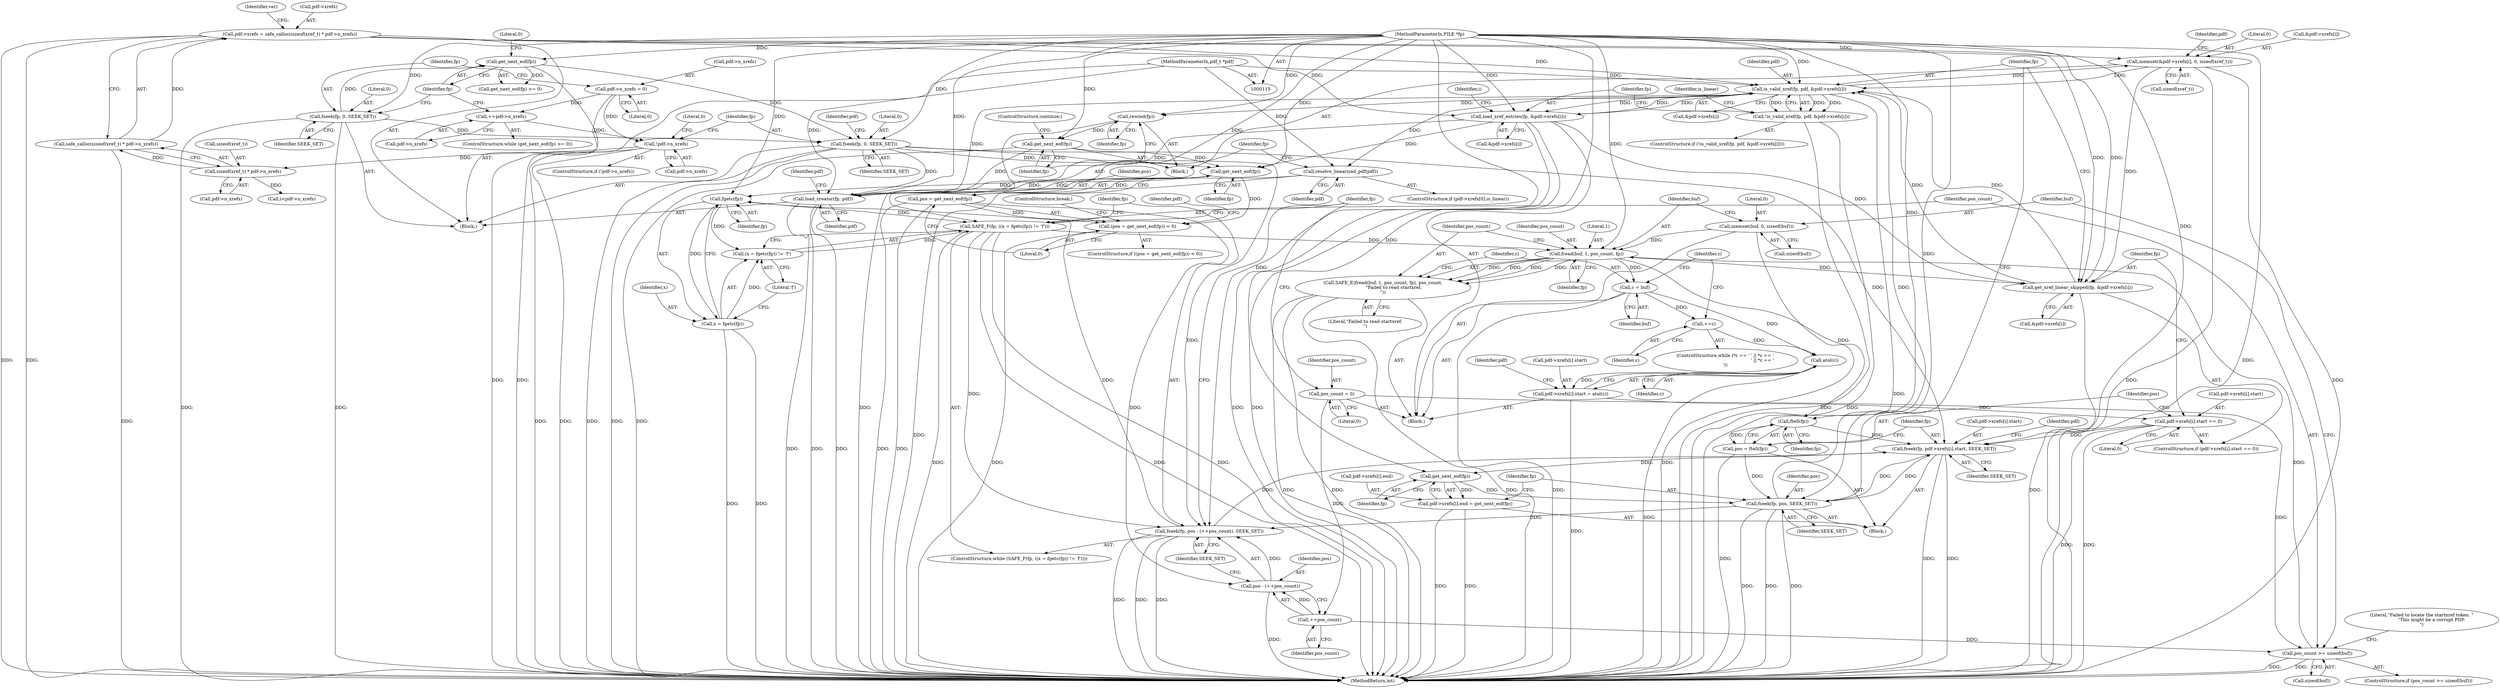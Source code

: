 digraph "0_pdfresurrect_0c4120fffa3dffe97b95c486a120eded82afe8a6_7@API" {
"1000345" [label="(Call,memset(&pdf->xrefs[i], 0, sizeof(xref_t)))"];
"1000159" [label="(Call,pdf->xrefs = safe_calloc(sizeof(xref_t) * pdf->n_xrefs))"];
"1000163" [label="(Call,safe_calloc(sizeof(xref_t) * pdf->n_xrefs))"];
"1000164" [label="(Call,sizeof(xref_t) * pdf->n_xrefs)"];
"1000149" [label="(Call,!pdf->n_xrefs)"];
"1000144" [label="(Call,++pdf->n_xrefs)"];
"1000130" [label="(Call,pdf->n_xrefs = 0)"];
"1000326" [label="(Call,is_valid_xref(fp, pdf, &pdf->xrefs[i]))"];
"1000286" [label="(Call,get_xref_linear_skipped(fp, &pdf->xrefs[i]))"];
"1000239" [label="(Call,fread(buf, 1, pos_count, fp))"];
"1000233" [label="(Call,memset(buf, 0, sizeof(buf)))"];
"1000223" [label="(Call,pos_count >= sizeof(buf))"];
"1000219" [label="(Call,++pos_count)"];
"1000203" [label="(Call,pos_count = 0)"];
"1000207" [label="(Call,SAFE_F(fp, ((x = fgetc(fp)) != 'f')))"];
"1000212" [label="(Call,fgetc(fp))"];
"1000189" [label="(Call,get_next_eof(fp))"];
"1000369" [label="(Call,load_xref_entries(fp, &pdf->xrefs[i]))"];
"1000116" [label="(MethodParameterIn,FILE *fp)"];
"1000366" [label="(Call,get_next_eof(fp))"];
"1000364" [label="(Call,rewind(fp))"];
"1000155" [label="(Call,fseek(fp, 0, SEEK_SET))"];
"1000141" [label="(Call,get_next_eof(fp))"];
"1000135" [label="(Call,fseek(fp, 0, SEEK_SET))"];
"1000215" [label="(Call,fseek(fp, pos - (++pos_count), SEEK_SET))"];
"1000217" [label="(Call,pos - (++pos_count))"];
"1000187" [label="(Call,pos = get_next_eof(fp))"];
"1000320" [label="(Call,fseek(fp, pos, SEEK_SET))"];
"1000318" [label="(Call,get_next_eof(fp))"];
"1000300" [label="(Call,fseek(fp, pdf->xrefs[i].start, SEEK_SET))"];
"1000298" [label="(Call,ftell(fp))"];
"1000277" [label="(Call,pdf->xrefs[i].start == 0)"];
"1000266" [label="(Call,pdf->xrefs[i].start = atol(c))"];
"1000274" [label="(Call,atol(c))"];
"1000264" [label="(Call,++c)"];
"1000246" [label="(Call,c = buf)"];
"1000296" [label="(Call,pos = ftell(fp))"];
"1000209" [label="(Call,(x = fgetc(fp)) != 'f')"];
"1000210" [label="(Call,x = fgetc(fp))"];
"1000345" [label="(Call,memset(&pdf->xrefs[i], 0, sizeof(xref_t)))"];
"1000117" [label="(MethodParameterIn,pdf_t *pdf)"];
"1000325" [label="(Call,!is_valid_xref(fp, pdf, &pdf->xrefs[i]))"];
"1000186" [label="(Call,(pos = get_next_eof(fp)) < 0)"];
"1000238" [label="(Call,SAFE_E(fread(buf, 1, pos_count, fp), pos_count,\n               \"Failed to read startxref.\n\"))"];
"1000310" [label="(Call,pdf->xrefs[i].end = get_next_eof(fp))"];
"1000387" [label="(Call,load_creator(fp, pdf))"];
"1000385" [label="(Call,resolve_linearized_pdf(pdf))"];
"1000167" [label="(Call,pdf->n_xrefs)"];
"1000183" [label="(Identifier,i)"];
"1000213" [label="(Identifier,fp)"];
"1000223" [label="(Call,pos_count >= sizeof(buf))"];
"1000159" [label="(Call,pdf->xrefs = safe_calloc(sizeof(xref_t) * pdf->n_xrefs))"];
"1000137" [label="(Literal,0)"];
"1000141" [label="(Call,get_next_eof(fp))"];
"1000143" [label="(Literal,0)"];
"1000296" [label="(Call,pos = ftell(fp))"];
"1000191" [label="(Literal,0)"];
"1000150" [label="(Call,pdf->n_xrefs)"];
"1000156" [label="(Identifier,fp)"];
"1000366" [label="(Call,get_next_eof(fp))"];
"1000302" [label="(Call,pdf->xrefs[i].start)"];
"1000140" [label="(Call,get_next_eof(fp) >= 0)"];
"1000130" [label="(Call,pdf->n_xrefs = 0)"];
"1000220" [label="(Identifier,pos_count)"];
"1000324" [label="(ControlStructure,if (!is_valid_xref(fp, pdf, &pdf->xrefs[i])))"];
"1000318" [label="(Call,get_next_eof(fp))"];
"1000311" [label="(Call,pdf->xrefs[i].end)"];
"1000206" [label="(ControlStructure,while (SAFE_F(fp, ((x = fgetc(fp)) != 'f'))))"];
"1000244" [label="(Identifier,pos_count)"];
"1000345" [label="(Call,memset(&pdf->xrefs[i], 0, sizeof(xref_t)))"];
"1000187" [label="(Call,pos = get_next_eof(fp))"];
"1000319" [label="(Identifier,fp)"];
"1000212" [label="(Call,fgetc(fp))"];
"1000185" [label="(ControlStructure,if ((pos = get_next_eof(fp)) < 0))"];
"1000157" [label="(Literal,0)"];
"1000139" [label="(ControlStructure,while (get_next_eof(fp) >= 0))"];
"1000287" [label="(Identifier,fp)"];
"1000371" [label="(Call,&pdf->xrefs[i])"];
"1000144" [label="(Call,++pdf->n_xrefs)"];
"1000211" [label="(Identifier,x)"];
"1000335" [label="(Block,)"];
"1000207" [label="(Call,SAFE_F(fp, ((x = fgetc(fp)) != 'f')))"];
"1000274" [label="(Call,atol(c))"];
"1000281" [label="(Identifier,pdf)"];
"1000323" [label="(Identifier,SEEK_SET)"];
"1000288" [label="(Call,&pdf->xrefs[i])"];
"1000131" [label="(Call,pdf->n_xrefs)"];
"1000275" [label="(Identifier,c)"];
"1000242" [label="(Identifier,pos_count)"];
"1000117" [label="(MethodParameterIn,pdf_t *pdf)"];
"1000276" [label="(ControlStructure,if (pdf->xrefs[i].start == 0))"];
"1000221" [label="(Identifier,SEEK_SET)"];
"1000298" [label="(Call,ftell(fp))"];
"1000285" [label="(Literal,0)"];
"1000337" [label="(Identifier,is_linear)"];
"1000210" [label="(Call,x = fgetc(fp))"];
"1000325" [label="(Call,!is_valid_xref(fp, pdf, &pdf->xrefs[i]))"];
"1000163" [label="(Call,safe_calloc(sizeof(xref_t) * pdf->n_xrefs))"];
"1000171" [label="(Identifier,ver)"];
"1000320" [label="(Call,fseek(fp, pos, SEEK_SET))"];
"1000190" [label="(Identifier,fp)"];
"1000322" [label="(Identifier,pos)"];
"1000134" [label="(Literal,0)"];
"1000217" [label="(Call,pos - (++pos_count))"];
"1000247" [label="(Identifier,c)"];
"1000367" [label="(Identifier,fp)"];
"1000234" [label="(Identifier,buf)"];
"1000394" [label="(MethodReturn,int)"];
"1000299" [label="(Identifier,fp)"];
"1000265" [label="(Identifier,c)"];
"1000192" [label="(ControlStructure,break;)"];
"1000229" [label="(Literal,\"Failed to locate the startxref token. \"\n              \"This might be a corrupt PDF.\n\")"];
"1000225" [label="(Call,sizeof(buf))"];
"1000186" [label="(Call,(pos = get_next_eof(fp)) < 0)"];
"1000215" [label="(Call,fseek(fp, pos - (++pos_count), SEEK_SET))"];
"1000248" [label="(Identifier,buf)"];
"1000241" [label="(Literal,1)"];
"1000314" [label="(Identifier,pdf)"];
"1000236" [label="(Call,sizeof(buf))"];
"1000295" [label="(Block,)"];
"1000148" [label="(ControlStructure,if (!pdf->n_xrefs))"];
"1000208" [label="(Identifier,fp)"];
"1000370" [label="(Identifier,fp)"];
"1000138" [label="(Identifier,SEEK_SET)"];
"1000353" [label="(Call,sizeof(xref_t))"];
"1000352" [label="(Literal,0)"];
"1000266" [label="(Call,pdf->xrefs[i].start = atol(c))"];
"1000267" [label="(Call,pdf->xrefs[i].start)"];
"1000346" [label="(Call,&pdf->xrefs[i])"];
"1000145" [label="(Call,pdf->n_xrefs)"];
"1000243" [label="(Identifier,fp)"];
"1000233" [label="(Call,memset(buf, 0, sizeof(buf)))"];
"1000309" [label="(Identifier,SEEK_SET)"];
"1000118" [label="(Block,)"];
"1000189" [label="(Call,get_next_eof(fp))"];
"1000377" [label="(ControlStructure,if (pdf->xrefs[0].is_linear))"];
"1000136" [label="(Identifier,fp)"];
"1000327" [label="(Identifier,fp)"];
"1000135" [label="(Call,fseek(fp, 0, SEEK_SET))"];
"1000240" [label="(Identifier,buf)"];
"1000392" [label="(Identifier,pdf)"];
"1000209" [label="(Call,(x = fgetc(fp)) != 'f')"];
"1000359" [label="(Identifier,pdf)"];
"1000154" [label="(Literal,0)"];
"1000177" [label="(Call,i<pdf->n_xrefs)"];
"1000365" [label="(Identifier,fp)"];
"1000246" [label="(Call,c = buf)"];
"1000388" [label="(Identifier,fp)"];
"1000253" [label="(Identifier,c)"];
"1000238" [label="(Call,SAFE_E(fread(buf, 1, pos_count, fp), pos_count,\n               \"Failed to read startxref.\n\"))"];
"1000277" [label="(Call,pdf->xrefs[i].start == 0)"];
"1000164" [label="(Call,sizeof(xref_t) * pdf->n_xrefs)"];
"1000264" [label="(Call,++c)"];
"1000297" [label="(Identifier,pos)"];
"1000205" [label="(Literal,0)"];
"1000116" [label="(MethodParameterIn,FILE *fp)"];
"1000161" [label="(Identifier,pdf)"];
"1000204" [label="(Identifier,pos_count)"];
"1000249" [label="(ControlStructure,while (*c == ' ' || *c == '\n' || *c == '\r'))"];
"1000235" [label="(Literal,0)"];
"1000389" [label="(Identifier,pdf)"];
"1000310" [label="(Call,pdf->xrefs[i].end = get_next_eof(fp))"];
"1000301" [label="(Identifier,fp)"];
"1000219" [label="(Call,++pos_count)"];
"1000203" [label="(Call,pos_count = 0)"];
"1000155" [label="(Call,fseek(fp, 0, SEEK_SET))"];
"1000369" [label="(Call,load_xref_entries(fp, &pdf->xrefs[i]))"];
"1000364" [label="(Call,rewind(fp))"];
"1000214" [label="(Literal,'f')"];
"1000326" [label="(Call,is_valid_xref(fp, pdf, &pdf->xrefs[i]))"];
"1000224" [label="(Identifier,pos_count)"];
"1000368" [label="(ControlStructure,continue;)"];
"1000321" [label="(Identifier,fp)"];
"1000160" [label="(Call,pdf->xrefs)"];
"1000239" [label="(Call,fread(buf, 1, pos_count, fp))"];
"1000386" [label="(Identifier,pdf)"];
"1000165" [label="(Call,sizeof(xref_t))"];
"1000385" [label="(Call,resolve_linearized_pdf(pdf))"];
"1000329" [label="(Call,&pdf->xrefs[i])"];
"1000188" [label="(Identifier,pos)"];
"1000222" [label="(ControlStructure,if (pos_count >= sizeof(buf)))"];
"1000158" [label="(Identifier,SEEK_SET)"];
"1000278" [label="(Call,pdf->xrefs[i].start)"];
"1000328" [label="(Identifier,pdf)"];
"1000218" [label="(Identifier,pos)"];
"1000149" [label="(Call,!pdf->n_xrefs)"];
"1000286" [label="(Call,get_xref_linear_skipped(fp, &pdf->xrefs[i]))"];
"1000387" [label="(Call,load_creator(fp, pdf))"];
"1000245" [label="(Literal,\"Failed to read startxref.\n\")"];
"1000142" [label="(Identifier,fp)"];
"1000300" [label="(Call,fseek(fp, pdf->xrefs[i].start, SEEK_SET))"];
"1000197" [label="(Identifier,pdf)"];
"1000216" [label="(Identifier,fp)"];
"1000184" [label="(Block,)"];
"1000345" -> "1000335"  [label="AST: "];
"1000345" -> "1000353"  [label="CFG: "];
"1000346" -> "1000345"  [label="AST: "];
"1000352" -> "1000345"  [label="AST: "];
"1000353" -> "1000345"  [label="AST: "];
"1000359" -> "1000345"  [label="CFG: "];
"1000345" -> "1000394"  [label="DDG: "];
"1000345" -> "1000394"  [label="DDG: "];
"1000345" -> "1000286"  [label="DDG: "];
"1000345" -> "1000326"  [label="DDG: "];
"1000159" -> "1000345"  [label="DDG: "];
"1000326" -> "1000345"  [label="DDG: "];
"1000159" -> "1000118"  [label="AST: "];
"1000159" -> "1000163"  [label="CFG: "];
"1000160" -> "1000159"  [label="AST: "];
"1000163" -> "1000159"  [label="AST: "];
"1000171" -> "1000159"  [label="CFG: "];
"1000159" -> "1000394"  [label="DDG: "];
"1000159" -> "1000394"  [label="DDG: "];
"1000163" -> "1000159"  [label="DDG: "];
"1000159" -> "1000286"  [label="DDG: "];
"1000159" -> "1000326"  [label="DDG: "];
"1000159" -> "1000369"  [label="DDG: "];
"1000163" -> "1000164"  [label="CFG: "];
"1000164" -> "1000163"  [label="AST: "];
"1000163" -> "1000394"  [label="DDG: "];
"1000164" -> "1000163"  [label="DDG: "];
"1000164" -> "1000167"  [label="CFG: "];
"1000165" -> "1000164"  [label="AST: "];
"1000167" -> "1000164"  [label="AST: "];
"1000149" -> "1000164"  [label="DDG: "];
"1000164" -> "1000177"  [label="DDG: "];
"1000149" -> "1000148"  [label="AST: "];
"1000149" -> "1000150"  [label="CFG: "];
"1000150" -> "1000149"  [label="AST: "];
"1000154" -> "1000149"  [label="CFG: "];
"1000156" -> "1000149"  [label="CFG: "];
"1000149" -> "1000394"  [label="DDG: "];
"1000149" -> "1000394"  [label="DDG: "];
"1000144" -> "1000149"  [label="DDG: "];
"1000130" -> "1000149"  [label="DDG: "];
"1000144" -> "1000139"  [label="AST: "];
"1000144" -> "1000145"  [label="CFG: "];
"1000145" -> "1000144"  [label="AST: "];
"1000142" -> "1000144"  [label="CFG: "];
"1000130" -> "1000144"  [label="DDG: "];
"1000130" -> "1000118"  [label="AST: "];
"1000130" -> "1000134"  [label="CFG: "];
"1000131" -> "1000130"  [label="AST: "];
"1000134" -> "1000130"  [label="AST: "];
"1000136" -> "1000130"  [label="CFG: "];
"1000326" -> "1000325"  [label="AST: "];
"1000326" -> "1000329"  [label="CFG: "];
"1000327" -> "1000326"  [label="AST: "];
"1000328" -> "1000326"  [label="AST: "];
"1000329" -> "1000326"  [label="AST: "];
"1000325" -> "1000326"  [label="CFG: "];
"1000326" -> "1000394"  [label="DDG: "];
"1000326" -> "1000325"  [label="DDG: "];
"1000326" -> "1000325"  [label="DDG: "];
"1000326" -> "1000325"  [label="DDG: "];
"1000286" -> "1000326"  [label="DDG: "];
"1000286" -> "1000326"  [label="DDG: "];
"1000320" -> "1000326"  [label="DDG: "];
"1000116" -> "1000326"  [label="DDG: "];
"1000117" -> "1000326"  [label="DDG: "];
"1000369" -> "1000326"  [label="DDG: "];
"1000326" -> "1000364"  [label="DDG: "];
"1000326" -> "1000369"  [label="DDG: "];
"1000326" -> "1000369"  [label="DDG: "];
"1000326" -> "1000385"  [label="DDG: "];
"1000326" -> "1000387"  [label="DDG: "];
"1000286" -> "1000276"  [label="AST: "];
"1000286" -> "1000288"  [label="CFG: "];
"1000287" -> "1000286"  [label="AST: "];
"1000288" -> "1000286"  [label="AST: "];
"1000327" -> "1000286"  [label="CFG: "];
"1000286" -> "1000394"  [label="DDG: "];
"1000239" -> "1000286"  [label="DDG: "];
"1000116" -> "1000286"  [label="DDG: "];
"1000369" -> "1000286"  [label="DDG: "];
"1000239" -> "1000238"  [label="AST: "];
"1000239" -> "1000243"  [label="CFG: "];
"1000240" -> "1000239"  [label="AST: "];
"1000241" -> "1000239"  [label="AST: "];
"1000242" -> "1000239"  [label="AST: "];
"1000243" -> "1000239"  [label="AST: "];
"1000244" -> "1000239"  [label="CFG: "];
"1000239" -> "1000238"  [label="DDG: "];
"1000239" -> "1000238"  [label="DDG: "];
"1000239" -> "1000238"  [label="DDG: "];
"1000239" -> "1000238"  [label="DDG: "];
"1000233" -> "1000239"  [label="DDG: "];
"1000223" -> "1000239"  [label="DDG: "];
"1000207" -> "1000239"  [label="DDG: "];
"1000116" -> "1000239"  [label="DDG: "];
"1000239" -> "1000246"  [label="DDG: "];
"1000239" -> "1000298"  [label="DDG: "];
"1000233" -> "1000184"  [label="AST: "];
"1000233" -> "1000236"  [label="CFG: "];
"1000234" -> "1000233"  [label="AST: "];
"1000235" -> "1000233"  [label="AST: "];
"1000236" -> "1000233"  [label="AST: "];
"1000240" -> "1000233"  [label="CFG: "];
"1000233" -> "1000394"  [label="DDG: "];
"1000223" -> "1000222"  [label="AST: "];
"1000223" -> "1000225"  [label="CFG: "];
"1000224" -> "1000223"  [label="AST: "];
"1000225" -> "1000223"  [label="AST: "];
"1000229" -> "1000223"  [label="CFG: "];
"1000234" -> "1000223"  [label="CFG: "];
"1000223" -> "1000394"  [label="DDG: "];
"1000223" -> "1000394"  [label="DDG: "];
"1000219" -> "1000223"  [label="DDG: "];
"1000203" -> "1000223"  [label="DDG: "];
"1000219" -> "1000217"  [label="AST: "];
"1000219" -> "1000220"  [label="CFG: "];
"1000220" -> "1000219"  [label="AST: "];
"1000217" -> "1000219"  [label="CFG: "];
"1000219" -> "1000217"  [label="DDG: "];
"1000203" -> "1000219"  [label="DDG: "];
"1000203" -> "1000184"  [label="AST: "];
"1000203" -> "1000205"  [label="CFG: "];
"1000204" -> "1000203"  [label="AST: "];
"1000205" -> "1000203"  [label="AST: "];
"1000208" -> "1000203"  [label="CFG: "];
"1000207" -> "1000206"  [label="AST: "];
"1000207" -> "1000209"  [label="CFG: "];
"1000208" -> "1000207"  [label="AST: "];
"1000209" -> "1000207"  [label="AST: "];
"1000216" -> "1000207"  [label="CFG: "];
"1000224" -> "1000207"  [label="CFG: "];
"1000207" -> "1000394"  [label="DDG: "];
"1000207" -> "1000394"  [label="DDG: "];
"1000207" -> "1000394"  [label="DDG: "];
"1000212" -> "1000207"  [label="DDG: "];
"1000116" -> "1000207"  [label="DDG: "];
"1000209" -> "1000207"  [label="DDG: "];
"1000207" -> "1000215"  [label="DDG: "];
"1000212" -> "1000210"  [label="AST: "];
"1000212" -> "1000213"  [label="CFG: "];
"1000213" -> "1000212"  [label="AST: "];
"1000210" -> "1000212"  [label="CFG: "];
"1000212" -> "1000209"  [label="DDG: "];
"1000212" -> "1000210"  [label="DDG: "];
"1000189" -> "1000212"  [label="DDG: "];
"1000215" -> "1000212"  [label="DDG: "];
"1000116" -> "1000212"  [label="DDG: "];
"1000189" -> "1000187"  [label="AST: "];
"1000189" -> "1000190"  [label="CFG: "];
"1000190" -> "1000189"  [label="AST: "];
"1000187" -> "1000189"  [label="CFG: "];
"1000189" -> "1000186"  [label="DDG: "];
"1000189" -> "1000187"  [label="DDG: "];
"1000369" -> "1000189"  [label="DDG: "];
"1000366" -> "1000189"  [label="DDG: "];
"1000155" -> "1000189"  [label="DDG: "];
"1000116" -> "1000189"  [label="DDG: "];
"1000189" -> "1000387"  [label="DDG: "];
"1000369" -> "1000184"  [label="AST: "];
"1000369" -> "1000371"  [label="CFG: "];
"1000370" -> "1000369"  [label="AST: "];
"1000371" -> "1000369"  [label="AST: "];
"1000183" -> "1000369"  [label="CFG: "];
"1000369" -> "1000394"  [label="DDG: "];
"1000369" -> "1000394"  [label="DDG: "];
"1000116" -> "1000369"  [label="DDG: "];
"1000369" -> "1000387"  [label="DDG: "];
"1000116" -> "1000115"  [label="AST: "];
"1000116" -> "1000394"  [label="DDG: "];
"1000116" -> "1000135"  [label="DDG: "];
"1000116" -> "1000141"  [label="DDG: "];
"1000116" -> "1000155"  [label="DDG: "];
"1000116" -> "1000215"  [label="DDG: "];
"1000116" -> "1000298"  [label="DDG: "];
"1000116" -> "1000300"  [label="DDG: "];
"1000116" -> "1000318"  [label="DDG: "];
"1000116" -> "1000320"  [label="DDG: "];
"1000116" -> "1000364"  [label="DDG: "];
"1000116" -> "1000366"  [label="DDG: "];
"1000116" -> "1000387"  [label="DDG: "];
"1000366" -> "1000335"  [label="AST: "];
"1000366" -> "1000367"  [label="CFG: "];
"1000367" -> "1000366"  [label="AST: "];
"1000368" -> "1000366"  [label="CFG: "];
"1000366" -> "1000394"  [label="DDG: "];
"1000364" -> "1000366"  [label="DDG: "];
"1000366" -> "1000387"  [label="DDG: "];
"1000364" -> "1000335"  [label="AST: "];
"1000364" -> "1000365"  [label="CFG: "];
"1000365" -> "1000364"  [label="AST: "];
"1000367" -> "1000364"  [label="CFG: "];
"1000364" -> "1000394"  [label="DDG: "];
"1000155" -> "1000118"  [label="AST: "];
"1000155" -> "1000158"  [label="CFG: "];
"1000156" -> "1000155"  [label="AST: "];
"1000157" -> "1000155"  [label="AST: "];
"1000158" -> "1000155"  [label="AST: "];
"1000161" -> "1000155"  [label="CFG: "];
"1000155" -> "1000394"  [label="DDG: "];
"1000155" -> "1000394"  [label="DDG: "];
"1000141" -> "1000155"  [label="DDG: "];
"1000135" -> "1000155"  [label="DDG: "];
"1000155" -> "1000215"  [label="DDG: "];
"1000155" -> "1000300"  [label="DDG: "];
"1000155" -> "1000387"  [label="DDG: "];
"1000141" -> "1000140"  [label="AST: "];
"1000141" -> "1000142"  [label="CFG: "];
"1000142" -> "1000141"  [label="AST: "];
"1000143" -> "1000141"  [label="CFG: "];
"1000141" -> "1000394"  [label="DDG: "];
"1000141" -> "1000140"  [label="DDG: "];
"1000135" -> "1000141"  [label="DDG: "];
"1000135" -> "1000118"  [label="AST: "];
"1000135" -> "1000138"  [label="CFG: "];
"1000136" -> "1000135"  [label="AST: "];
"1000137" -> "1000135"  [label="AST: "];
"1000138" -> "1000135"  [label="AST: "];
"1000142" -> "1000135"  [label="CFG: "];
"1000135" -> "1000394"  [label="DDG: "];
"1000135" -> "1000394"  [label="DDG: "];
"1000215" -> "1000206"  [label="AST: "];
"1000215" -> "1000221"  [label="CFG: "];
"1000216" -> "1000215"  [label="AST: "];
"1000217" -> "1000215"  [label="AST: "];
"1000221" -> "1000215"  [label="AST: "];
"1000208" -> "1000215"  [label="CFG: "];
"1000215" -> "1000394"  [label="DDG: "];
"1000215" -> "1000394"  [label="DDG: "];
"1000215" -> "1000394"  [label="DDG: "];
"1000217" -> "1000215"  [label="DDG: "];
"1000320" -> "1000215"  [label="DDG: "];
"1000215" -> "1000300"  [label="DDG: "];
"1000218" -> "1000217"  [label="AST: "];
"1000221" -> "1000217"  [label="CFG: "];
"1000217" -> "1000394"  [label="DDG: "];
"1000187" -> "1000217"  [label="DDG: "];
"1000187" -> "1000186"  [label="AST: "];
"1000188" -> "1000187"  [label="AST: "];
"1000191" -> "1000187"  [label="CFG: "];
"1000187" -> "1000394"  [label="DDG: "];
"1000187" -> "1000394"  [label="DDG: "];
"1000187" -> "1000186"  [label="DDG: "];
"1000320" -> "1000295"  [label="AST: "];
"1000320" -> "1000323"  [label="CFG: "];
"1000321" -> "1000320"  [label="AST: "];
"1000322" -> "1000320"  [label="AST: "];
"1000323" -> "1000320"  [label="AST: "];
"1000327" -> "1000320"  [label="CFG: "];
"1000320" -> "1000394"  [label="DDG: "];
"1000320" -> "1000394"  [label="DDG: "];
"1000320" -> "1000394"  [label="DDG: "];
"1000320" -> "1000300"  [label="DDG: "];
"1000318" -> "1000320"  [label="DDG: "];
"1000296" -> "1000320"  [label="DDG: "];
"1000300" -> "1000320"  [label="DDG: "];
"1000318" -> "1000310"  [label="AST: "];
"1000318" -> "1000319"  [label="CFG: "];
"1000319" -> "1000318"  [label="AST: "];
"1000310" -> "1000318"  [label="CFG: "];
"1000318" -> "1000310"  [label="DDG: "];
"1000300" -> "1000318"  [label="DDG: "];
"1000300" -> "1000295"  [label="AST: "];
"1000300" -> "1000309"  [label="CFG: "];
"1000301" -> "1000300"  [label="AST: "];
"1000302" -> "1000300"  [label="AST: "];
"1000309" -> "1000300"  [label="AST: "];
"1000314" -> "1000300"  [label="CFG: "];
"1000300" -> "1000394"  [label="DDG: "];
"1000300" -> "1000394"  [label="DDG: "];
"1000298" -> "1000300"  [label="DDG: "];
"1000277" -> "1000300"  [label="DDG: "];
"1000298" -> "1000296"  [label="AST: "];
"1000298" -> "1000299"  [label="CFG: "];
"1000299" -> "1000298"  [label="AST: "];
"1000296" -> "1000298"  [label="CFG: "];
"1000298" -> "1000296"  [label="DDG: "];
"1000277" -> "1000276"  [label="AST: "];
"1000277" -> "1000285"  [label="CFG: "];
"1000278" -> "1000277"  [label="AST: "];
"1000285" -> "1000277"  [label="AST: "];
"1000287" -> "1000277"  [label="CFG: "];
"1000297" -> "1000277"  [label="CFG: "];
"1000277" -> "1000394"  [label="DDG: "];
"1000277" -> "1000394"  [label="DDG: "];
"1000266" -> "1000277"  [label="DDG: "];
"1000266" -> "1000184"  [label="AST: "];
"1000266" -> "1000274"  [label="CFG: "];
"1000267" -> "1000266"  [label="AST: "];
"1000274" -> "1000266"  [label="AST: "];
"1000281" -> "1000266"  [label="CFG: "];
"1000266" -> "1000394"  [label="DDG: "];
"1000274" -> "1000266"  [label="DDG: "];
"1000274" -> "1000275"  [label="CFG: "];
"1000275" -> "1000274"  [label="AST: "];
"1000274" -> "1000394"  [label="DDG: "];
"1000264" -> "1000274"  [label="DDG: "];
"1000246" -> "1000274"  [label="DDG: "];
"1000264" -> "1000249"  [label="AST: "];
"1000264" -> "1000265"  [label="CFG: "];
"1000265" -> "1000264"  [label="AST: "];
"1000253" -> "1000264"  [label="CFG: "];
"1000246" -> "1000264"  [label="DDG: "];
"1000246" -> "1000184"  [label="AST: "];
"1000246" -> "1000248"  [label="CFG: "];
"1000247" -> "1000246"  [label="AST: "];
"1000248" -> "1000246"  [label="AST: "];
"1000253" -> "1000246"  [label="CFG: "];
"1000246" -> "1000394"  [label="DDG: "];
"1000296" -> "1000295"  [label="AST: "];
"1000297" -> "1000296"  [label="AST: "];
"1000301" -> "1000296"  [label="CFG: "];
"1000296" -> "1000394"  [label="DDG: "];
"1000209" -> "1000214"  [label="CFG: "];
"1000210" -> "1000209"  [label="AST: "];
"1000214" -> "1000209"  [label="AST: "];
"1000210" -> "1000209"  [label="DDG: "];
"1000211" -> "1000210"  [label="AST: "];
"1000214" -> "1000210"  [label="CFG: "];
"1000210" -> "1000394"  [label="DDG: "];
"1000210" -> "1000394"  [label="DDG: "];
"1000117" -> "1000115"  [label="AST: "];
"1000117" -> "1000394"  [label="DDG: "];
"1000117" -> "1000385"  [label="DDG: "];
"1000117" -> "1000387"  [label="DDG: "];
"1000325" -> "1000324"  [label="AST: "];
"1000337" -> "1000325"  [label="CFG: "];
"1000370" -> "1000325"  [label="CFG: "];
"1000325" -> "1000394"  [label="DDG: "];
"1000325" -> "1000394"  [label="DDG: "];
"1000186" -> "1000185"  [label="AST: "];
"1000186" -> "1000191"  [label="CFG: "];
"1000191" -> "1000186"  [label="AST: "];
"1000192" -> "1000186"  [label="CFG: "];
"1000197" -> "1000186"  [label="CFG: "];
"1000186" -> "1000394"  [label="DDG: "];
"1000238" -> "1000184"  [label="AST: "];
"1000238" -> "1000245"  [label="CFG: "];
"1000244" -> "1000238"  [label="AST: "];
"1000245" -> "1000238"  [label="AST: "];
"1000247" -> "1000238"  [label="CFG: "];
"1000238" -> "1000394"  [label="DDG: "];
"1000238" -> "1000394"  [label="DDG: "];
"1000238" -> "1000394"  [label="DDG: "];
"1000310" -> "1000295"  [label="AST: "];
"1000311" -> "1000310"  [label="AST: "];
"1000321" -> "1000310"  [label="CFG: "];
"1000310" -> "1000394"  [label="DDG: "];
"1000310" -> "1000394"  [label="DDG: "];
"1000387" -> "1000118"  [label="AST: "];
"1000387" -> "1000389"  [label="CFG: "];
"1000388" -> "1000387"  [label="AST: "];
"1000389" -> "1000387"  [label="AST: "];
"1000392" -> "1000387"  [label="CFG: "];
"1000387" -> "1000394"  [label="DDG: "];
"1000387" -> "1000394"  [label="DDG: "];
"1000387" -> "1000394"  [label="DDG: "];
"1000385" -> "1000387"  [label="DDG: "];
"1000385" -> "1000377"  [label="AST: "];
"1000385" -> "1000386"  [label="CFG: "];
"1000386" -> "1000385"  [label="AST: "];
"1000388" -> "1000385"  [label="CFG: "];
"1000385" -> "1000394"  [label="DDG: "];
}
